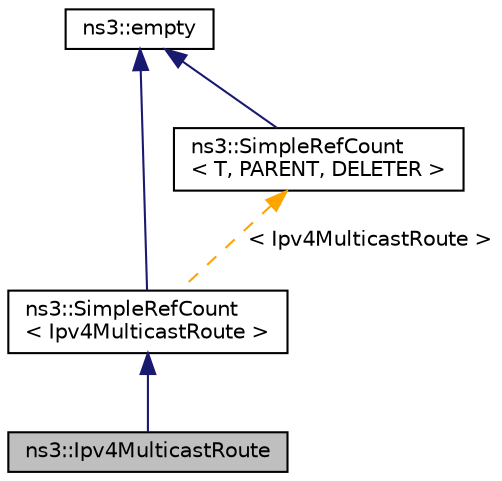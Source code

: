 digraph "ns3::Ipv4MulticastRoute"
{
 // LATEX_PDF_SIZE
  edge [fontname="Helvetica",fontsize="10",labelfontname="Helvetica",labelfontsize="10"];
  node [fontname="Helvetica",fontsize="10",shape=record];
  Node1 [label="ns3::Ipv4MulticastRoute",height=0.2,width=0.4,color="black", fillcolor="grey75", style="filled", fontcolor="black",tooltip="Ipv4 multicast route cache entry (similar to Linux struct mfc_cache)"];
  Node2 -> Node1 [dir="back",color="midnightblue",fontsize="10",style="solid",fontname="Helvetica"];
  Node2 [label="ns3::SimpleRefCount\l\< Ipv4MulticastRoute \>",height=0.2,width=0.4,color="black", fillcolor="white", style="filled",URL="$classns3_1_1_simple_ref_count.html",tooltip=" "];
  Node3 -> Node2 [dir="back",color="midnightblue",fontsize="10",style="solid",fontname="Helvetica"];
  Node3 [label="ns3::empty",height=0.2,width=0.4,color="black", fillcolor="white", style="filled",URL="$classns3_1_1empty.html",tooltip="make Callback use a separate empty type"];
  Node4 -> Node2 [dir="back",color="orange",fontsize="10",style="dashed",label=" \< Ipv4MulticastRoute \>" ,fontname="Helvetica"];
  Node4 [label="ns3::SimpleRefCount\l\< T, PARENT, DELETER \>",height=0.2,width=0.4,color="black", fillcolor="white", style="filled",URL="$classns3_1_1_simple_ref_count.html",tooltip="A template-based reference counting class."];
  Node3 -> Node4 [dir="back",color="midnightblue",fontsize="10",style="solid",fontname="Helvetica"];
}
